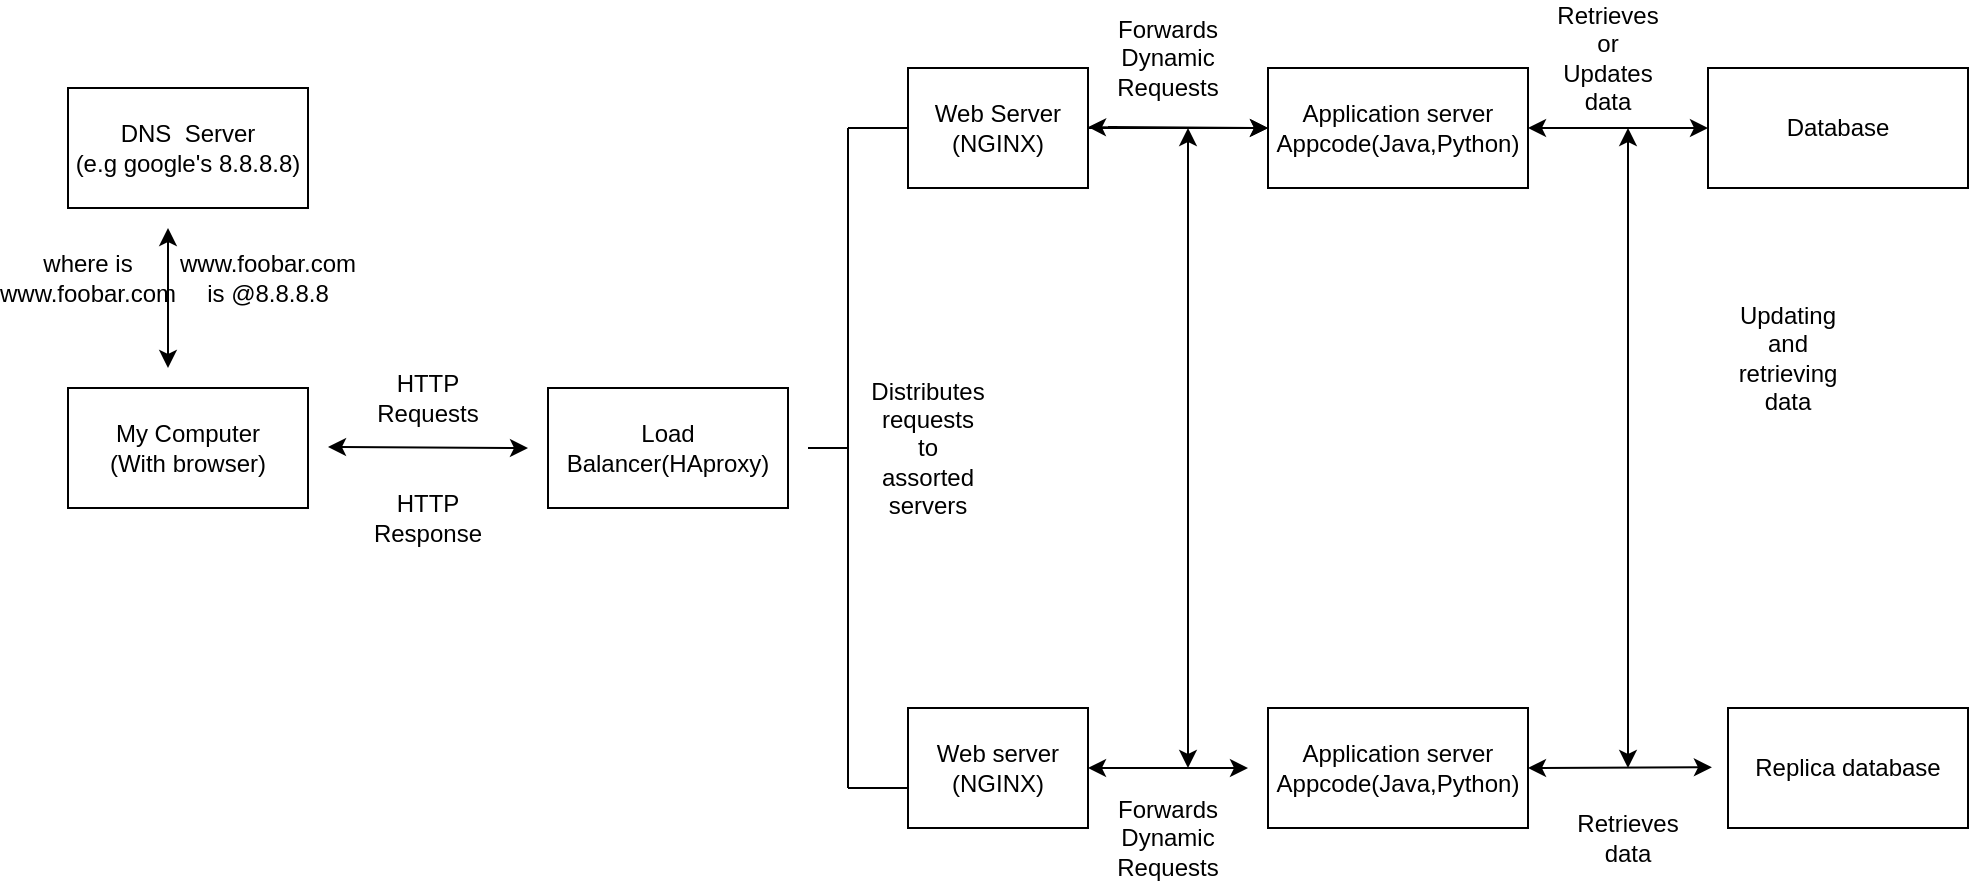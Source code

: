 <mxfile version="20.8.16" type="device" pages="2"><diagram name="Page-1" id="avqsQhiXmNFpzrrYbzCC"><mxGraphModel dx="780" dy="504" grid="1" gridSize="10" guides="1" tooltips="1" connect="1" arrows="1" fold="1" page="1" pageScale="1" pageWidth="850" pageHeight="1100" math="0" shadow="0"><root><mxCell id="0"/><mxCell id="1" parent="0"/><mxCell id="13Hpm3gkBT8BpOoH9hlH-1" value="My Computer&lt;br&gt;(With browser)" style="rounded=0;whiteSpace=wrap;html=1;" vertex="1" parent="1"><mxGeometry x="50" y="200" width="120" height="60" as="geometry"/></mxCell><mxCell id="qqBnV8DL62GwCXFxei0j-1" value="" style="endArrow=classic;startArrow=classic;html=1;rounded=0;" edge="1" parent="1"><mxGeometry width="50" height="50" relative="1" as="geometry"><mxPoint x="100" y="190" as="sourcePoint"/><mxPoint x="100" y="120" as="targetPoint"/></mxGeometry></mxCell><mxCell id="qqBnV8DL62GwCXFxei0j-2" value="DNS&amp;nbsp; Server&lt;br&gt;(e.g google's 8.8.8.8)" style="rounded=0;whiteSpace=wrap;html=1;" vertex="1" parent="1"><mxGeometry x="50" y="50" width="120" height="60" as="geometry"/></mxCell><mxCell id="qqBnV8DL62GwCXFxei0j-3" value="where is www.foobar.com" style="text;html=1;strokeColor=none;fillColor=none;align=center;verticalAlign=middle;whiteSpace=wrap;rounded=0;" vertex="1" parent="1"><mxGeometry x="30" y="130" width="60" height="30" as="geometry"/></mxCell><mxCell id="qqBnV8DL62GwCXFxei0j-4" value="www.foobar.com is @8.8.8.8" style="text;html=1;strokeColor=none;fillColor=none;align=center;verticalAlign=middle;whiteSpace=wrap;rounded=0;" vertex="1" parent="1"><mxGeometry x="120" y="130" width="60" height="30" as="geometry"/></mxCell><mxCell id="qqBnV8DL62GwCXFxei0j-6" value="" style="endArrow=classic;startArrow=classic;html=1;rounded=0;" edge="1" parent="1"><mxGeometry width="50" height="50" relative="1" as="geometry"><mxPoint x="180" y="229.5" as="sourcePoint"/><mxPoint x="280" y="230" as="targetPoint"/></mxGeometry></mxCell><mxCell id="qqBnV8DL62GwCXFxei0j-8" value="HTTP&lt;br&gt;Requests" style="text;html=1;strokeColor=none;fillColor=none;align=center;verticalAlign=middle;whiteSpace=wrap;rounded=0;" vertex="1" parent="1"><mxGeometry x="200" y="190" width="60" height="30" as="geometry"/></mxCell><mxCell id="qqBnV8DL62GwCXFxei0j-9" value="HTTP Response" style="text;html=1;strokeColor=none;fillColor=none;align=center;verticalAlign=middle;whiteSpace=wrap;rounded=0;" vertex="1" parent="1"><mxGeometry x="200" y="250" width="60" height="30" as="geometry"/></mxCell><mxCell id="qqBnV8DL62GwCXFxei0j-10" value="Load Balancer(HAproxy)" style="rounded=0;whiteSpace=wrap;html=1;" vertex="1" parent="1"><mxGeometry x="290" y="200" width="120" height="60" as="geometry"/></mxCell><mxCell id="qqBnV8DL62GwCXFxei0j-16" value="" style="endArrow=none;html=1;rounded=0;" edge="1" parent="1"><mxGeometry width="50" height="50" relative="1" as="geometry"><mxPoint x="420" y="230" as="sourcePoint"/><mxPoint x="440" y="230" as="targetPoint"/></mxGeometry></mxCell><mxCell id="qqBnV8DL62GwCXFxei0j-17" value="" style="endArrow=none;html=1;rounded=0;" edge="1" parent="1"><mxGeometry width="50" height="50" relative="1" as="geometry"><mxPoint x="440" y="230" as="sourcePoint"/><mxPoint x="440" y="70" as="targetPoint"/></mxGeometry></mxCell><mxCell id="qqBnV8DL62GwCXFxei0j-18" value="" style="endArrow=none;html=1;rounded=0;" edge="1" parent="1"><mxGeometry width="50" height="50" relative="1" as="geometry"><mxPoint x="440" y="400" as="sourcePoint"/><mxPoint x="440" y="230" as="targetPoint"/></mxGeometry></mxCell><mxCell id="qqBnV8DL62GwCXFxei0j-19" value="" style="endArrow=none;html=1;rounded=0;" edge="1" parent="1"><mxGeometry width="50" height="50" relative="1" as="geometry"><mxPoint x="440" y="70" as="sourcePoint"/><mxPoint x="470" y="70" as="targetPoint"/></mxGeometry></mxCell><mxCell id="qqBnV8DL62GwCXFxei0j-21" value="" style="endArrow=none;html=1;rounded=0;" edge="1" parent="1"><mxGeometry width="50" height="50" relative="1" as="geometry"><mxPoint x="440" y="400" as="sourcePoint"/><mxPoint x="470" y="400" as="targetPoint"/></mxGeometry></mxCell><mxCell id="qqBnV8DL62GwCXFxei0j-22" value="Distributes requests to assorted servers" style="text;html=1;strokeColor=none;fillColor=none;align=center;verticalAlign=middle;whiteSpace=wrap;rounded=0;" vertex="1" parent="1"><mxGeometry x="450" y="215" width="60" height="30" as="geometry"/></mxCell><mxCell id="qqBnV8DL62GwCXFxei0j-35" value="" style="edgeStyle=orthogonalEdgeStyle;rounded=0;orthogonalLoop=1;jettySize=auto;html=1;" edge="1" parent="1" source="qqBnV8DL62GwCXFxei0j-23"><mxGeometry relative="1" as="geometry"><mxPoint x="650" y="70" as="targetPoint"/></mxGeometry></mxCell><mxCell id="qqBnV8DL62GwCXFxei0j-23" value="Web Server&lt;br&gt;(NGINX)" style="rounded=0;whiteSpace=wrap;html=1;" vertex="1" parent="1"><mxGeometry x="470" y="40" width="90" height="60" as="geometry"/></mxCell><mxCell id="qqBnV8DL62GwCXFxei0j-24" value="Web server&lt;br&gt;(NGINX)" style="rounded=0;whiteSpace=wrap;html=1;" vertex="1" parent="1"><mxGeometry x="470" y="360" width="90" height="60" as="geometry"/></mxCell><mxCell id="qqBnV8DL62GwCXFxei0j-25" value="" style="endArrow=classic;startArrow=classic;html=1;rounded=0;entryX=0;entryY=0.5;entryDx=0;entryDy=0;" edge="1" parent="1"><mxGeometry width="50" height="50" relative="1" as="geometry"><mxPoint x="560" y="69.5" as="sourcePoint"/><mxPoint x="650" y="70" as="targetPoint"/><Array as="points"><mxPoint x="590" y="70"/><mxPoint x="570" y="69.5"/></Array></mxGeometry></mxCell><mxCell id="qqBnV8DL62GwCXFxei0j-28" value="Application server&lt;br&gt;Appcode(Java,Python)" style="rounded=0;whiteSpace=wrap;html=1;" vertex="1" parent="1"><mxGeometry x="650" y="360" width="130" height="60" as="geometry"/></mxCell><mxCell id="qqBnV8DL62GwCXFxei0j-32" value="Database" style="rounded=0;whiteSpace=wrap;html=1;" vertex="1" parent="1"><mxGeometry x="870" y="40" width="130" height="60" as="geometry"/></mxCell><mxCell id="qqBnV8DL62GwCXFxei0j-33" value="Replica database" style="rounded=0;whiteSpace=wrap;html=1;" vertex="1" parent="1"><mxGeometry x="880" y="360" width="120" height="60" as="geometry"/></mxCell><mxCell id="qqBnV8DL62GwCXFxei0j-39" value="" style="endArrow=classic;startArrow=classic;html=1;rounded=0;" edge="1" parent="1"><mxGeometry width="50" height="50" relative="1" as="geometry"><mxPoint x="560" y="390" as="sourcePoint"/><mxPoint x="640" y="390" as="targetPoint"/></mxGeometry></mxCell><mxCell id="qqBnV8DL62GwCXFxei0j-41" value="Forwards Dynamic Requests" style="text;html=1;strokeColor=none;fillColor=none;align=center;verticalAlign=middle;whiteSpace=wrap;rounded=0;" vertex="1" parent="1"><mxGeometry x="570" y="20" width="60" height="30" as="geometry"/></mxCell><mxCell id="qqBnV8DL62GwCXFxei0j-42" value="Forwards Dynamic Requests" style="text;html=1;strokeColor=none;fillColor=none;align=center;verticalAlign=middle;whiteSpace=wrap;rounded=0;" vertex="1" parent="1"><mxGeometry x="570" y="410" width="60" height="30" as="geometry"/></mxCell><mxCell id="qqBnV8DL62GwCXFxei0j-43" value="Application server Appcode(Java,Python)" style="rounded=0;whiteSpace=wrap;html=1;" vertex="1" parent="1"><mxGeometry x="650" y="40" width="130" height="60" as="geometry"/></mxCell><mxCell id="qqBnV8DL62GwCXFxei0j-44" value="" style="endArrow=classic;startArrow=classic;html=1;rounded=0;" edge="1" parent="1"><mxGeometry width="50" height="50" relative="1" as="geometry"><mxPoint x="780" y="70" as="sourcePoint"/><mxPoint x="870" y="70" as="targetPoint"/></mxGeometry></mxCell><mxCell id="qqBnV8DL62GwCXFxei0j-45" value="" style="endArrow=classic;startArrow=classic;html=1;rounded=0;entryX=-0.067;entryY=0.494;entryDx=0;entryDy=0;entryPerimeter=0;" edge="1" parent="1" target="qqBnV8DL62GwCXFxei0j-33"><mxGeometry width="50" height="50" relative="1" as="geometry"><mxPoint x="780" y="390" as="sourcePoint"/><mxPoint x="830" y="340" as="targetPoint"/></mxGeometry></mxCell><mxCell id="qqBnV8DL62GwCXFxei0j-46" value="Retrieves or Updates data" style="text;html=1;strokeColor=none;fillColor=none;align=center;verticalAlign=middle;whiteSpace=wrap;rounded=0;" vertex="1" parent="1"><mxGeometry x="790" y="20" width="60" height="30" as="geometry"/></mxCell><mxCell id="qqBnV8DL62GwCXFxei0j-47" value="Retrieves data" style="text;html=1;strokeColor=none;fillColor=none;align=center;verticalAlign=middle;whiteSpace=wrap;rounded=0;" vertex="1" parent="1"><mxGeometry x="800" y="410" width="60" height="30" as="geometry"/></mxCell><mxCell id="qqBnV8DL62GwCXFxei0j-48" value="" style="endArrow=classic;startArrow=classic;html=1;rounded=0;" edge="1" parent="1"><mxGeometry width="50" height="50" relative="1" as="geometry"><mxPoint x="610" y="390" as="sourcePoint"/><mxPoint x="610" y="70" as="targetPoint"/></mxGeometry></mxCell><mxCell id="qqBnV8DL62GwCXFxei0j-49" value="" style="endArrow=classic;startArrow=classic;html=1;rounded=0;" edge="1" parent="1"><mxGeometry width="50" height="50" relative="1" as="geometry"><mxPoint x="830" y="390" as="sourcePoint"/><mxPoint x="830" y="70" as="targetPoint"/></mxGeometry></mxCell><mxCell id="qqBnV8DL62GwCXFxei0j-50" value="Updating and retrieving data" style="text;html=1;strokeColor=none;fillColor=none;align=center;verticalAlign=middle;whiteSpace=wrap;rounded=0;" vertex="1" parent="1"><mxGeometry x="880" y="170" width="60" height="30" as="geometry"/></mxCell></root></mxGraphModel></diagram><diagram id="_J3q0LayjrUwKvl2BsoE" name="Page-2"><mxGraphModel dx="780" dy="504" grid="1" gridSize="10" guides="1" tooltips="1" connect="1" arrows="1" fold="1" page="1" pageScale="1" pageWidth="850" pageHeight="1100" math="0" shadow="0"><root><mxCell id="0"/><mxCell id="1" parent="0"/></root></mxGraphModel></diagram></mxfile>